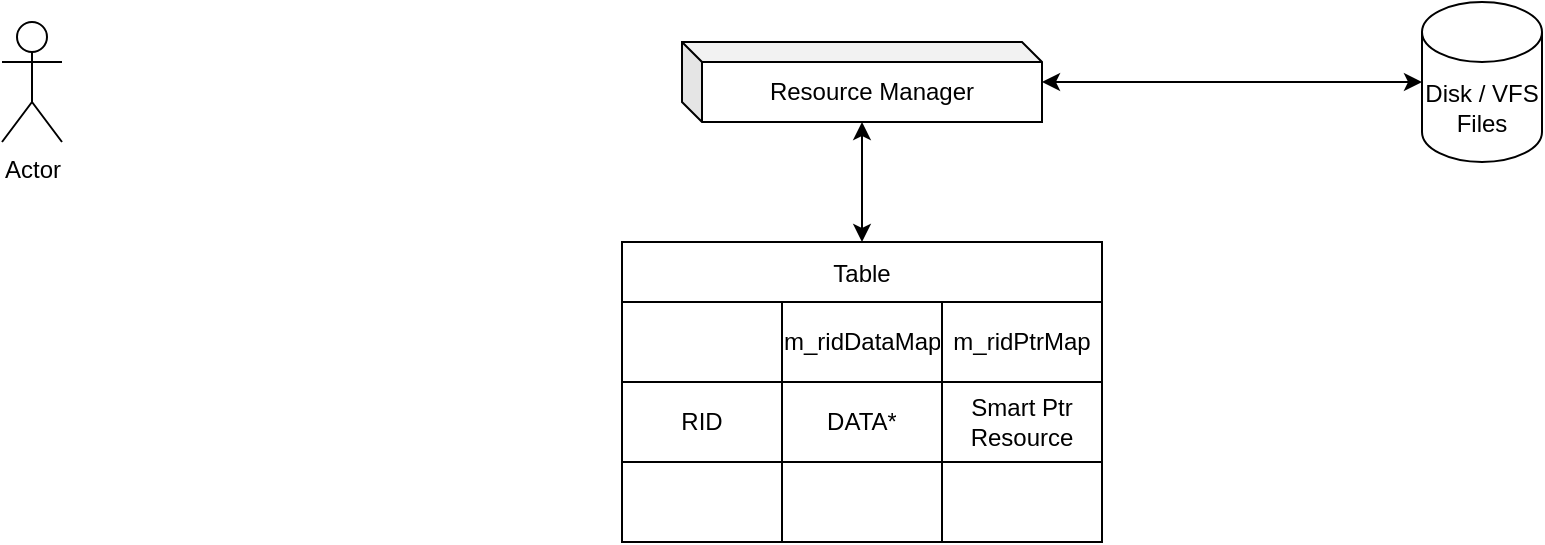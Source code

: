 <mxfile version="22.1.2" type="device">
  <diagram name="Page-1" id="W4Mv7R9SDFY3MhowHSOM">
    <mxGraphModel dx="978" dy="599" grid="1" gridSize="10" guides="1" tooltips="1" connect="1" arrows="1" fold="1" page="1" pageScale="1" pageWidth="1920" pageHeight="1200" math="0" shadow="0">
      <root>
        <mxCell id="0" />
        <mxCell id="1" parent="0" />
        <mxCell id="PLOZ4GM9w1hPte2MOt93-1" value="Resource Manager" style="shape=cube;whiteSpace=wrap;html=1;boundedLbl=1;backgroundOutline=1;darkOpacity=0.05;darkOpacity2=0.1;size=10;" vertex="1" parent="1">
          <mxGeometry x="970" y="530" width="180" height="40" as="geometry" />
        </mxCell>
        <mxCell id="PLOZ4GM9w1hPte2MOt93-3" value="Table" style="shape=table;startSize=30;container=1;collapsible=0;childLayout=tableLayout;strokeColor=default;fontSize=12;" vertex="1" parent="1">
          <mxGeometry x="940" y="630" width="240" height="150" as="geometry" />
        </mxCell>
        <mxCell id="PLOZ4GM9w1hPte2MOt93-8" value="" style="shape=tableRow;horizontal=0;startSize=0;swimlaneHead=0;swimlaneBody=0;strokeColor=inherit;top=0;left=0;bottom=0;right=0;collapsible=0;dropTarget=0;fillColor=none;points=[[0,0.5],[1,0.5]];portConstraint=eastwest;fontSize=16;" vertex="1" parent="PLOZ4GM9w1hPte2MOt93-3">
          <mxGeometry y="30" width="240" height="40" as="geometry" />
        </mxCell>
        <mxCell id="PLOZ4GM9w1hPte2MOt93-9" value="" style="shape=partialRectangle;html=1;whiteSpace=wrap;connectable=0;strokeColor=inherit;overflow=hidden;fillColor=none;top=0;left=0;bottom=0;right=0;pointerEvents=1;fontSize=12;" vertex="1" parent="PLOZ4GM9w1hPte2MOt93-8">
          <mxGeometry width="80" height="40" as="geometry">
            <mxRectangle width="80" height="40" as="alternateBounds" />
          </mxGeometry>
        </mxCell>
        <mxCell id="PLOZ4GM9w1hPte2MOt93-10" value="m_ridDataMap" style="shape=partialRectangle;html=1;whiteSpace=wrap;connectable=0;strokeColor=inherit;overflow=hidden;fillColor=none;top=0;left=0;bottom=0;right=0;pointerEvents=1;fontSize=12;" vertex="1" parent="PLOZ4GM9w1hPte2MOt93-8">
          <mxGeometry x="80" width="80" height="40" as="geometry">
            <mxRectangle width="80" height="40" as="alternateBounds" />
          </mxGeometry>
        </mxCell>
        <mxCell id="PLOZ4GM9w1hPte2MOt93-11" value="m_ridPtrMap" style="shape=partialRectangle;html=1;whiteSpace=wrap;connectable=0;strokeColor=inherit;overflow=hidden;fillColor=none;top=0;left=0;bottom=0;right=0;pointerEvents=1;fontSize=12;" vertex="1" parent="PLOZ4GM9w1hPte2MOt93-8">
          <mxGeometry x="160" width="80" height="40" as="geometry">
            <mxRectangle width="80" height="40" as="alternateBounds" />
          </mxGeometry>
        </mxCell>
        <mxCell id="PLOZ4GM9w1hPte2MOt93-4" value="" style="shape=tableRow;horizontal=0;startSize=0;swimlaneHead=0;swimlaneBody=0;strokeColor=inherit;top=0;left=0;bottom=0;right=0;collapsible=0;dropTarget=0;fillColor=none;points=[[0,0.5],[1,0.5]];portConstraint=eastwest;fontSize=16;" vertex="1" parent="PLOZ4GM9w1hPte2MOt93-3">
          <mxGeometry y="70" width="240" height="40" as="geometry" />
        </mxCell>
        <mxCell id="PLOZ4GM9w1hPte2MOt93-5" value="RID" style="shape=partialRectangle;html=1;whiteSpace=wrap;connectable=0;strokeColor=inherit;overflow=hidden;fillColor=none;top=0;left=0;bottom=0;right=0;pointerEvents=1;fontSize=12;" vertex="1" parent="PLOZ4GM9w1hPte2MOt93-4">
          <mxGeometry width="80" height="40" as="geometry">
            <mxRectangle width="80" height="40" as="alternateBounds" />
          </mxGeometry>
        </mxCell>
        <mxCell id="PLOZ4GM9w1hPte2MOt93-6" value="DATA*" style="shape=partialRectangle;html=1;whiteSpace=wrap;connectable=0;strokeColor=inherit;overflow=hidden;fillColor=none;top=0;left=0;bottom=0;right=0;pointerEvents=1;fontSize=12;" vertex="1" parent="PLOZ4GM9w1hPte2MOt93-4">
          <mxGeometry x="80" width="80" height="40" as="geometry">
            <mxRectangle width="80" height="40" as="alternateBounds" />
          </mxGeometry>
        </mxCell>
        <mxCell id="PLOZ4GM9w1hPte2MOt93-7" value="Smart Ptr Resource" style="shape=partialRectangle;html=1;whiteSpace=wrap;connectable=0;strokeColor=inherit;overflow=hidden;fillColor=none;top=0;left=0;bottom=0;right=0;pointerEvents=1;fontSize=12;" vertex="1" parent="PLOZ4GM9w1hPte2MOt93-4">
          <mxGeometry x="160" width="80" height="40" as="geometry">
            <mxRectangle width="80" height="40" as="alternateBounds" />
          </mxGeometry>
        </mxCell>
        <mxCell id="PLOZ4GM9w1hPte2MOt93-12" value="" style="shape=tableRow;horizontal=0;startSize=0;swimlaneHead=0;swimlaneBody=0;strokeColor=inherit;top=0;left=0;bottom=0;right=0;collapsible=0;dropTarget=0;fillColor=none;points=[[0,0.5],[1,0.5]];portConstraint=eastwest;fontSize=16;" vertex="1" parent="PLOZ4GM9w1hPte2MOt93-3">
          <mxGeometry y="110" width="240" height="40" as="geometry" />
        </mxCell>
        <mxCell id="PLOZ4GM9w1hPte2MOt93-13" value="" style="shape=partialRectangle;html=1;whiteSpace=wrap;connectable=0;strokeColor=inherit;overflow=hidden;fillColor=none;top=0;left=0;bottom=0;right=0;pointerEvents=1;fontSize=12;" vertex="1" parent="PLOZ4GM9w1hPte2MOt93-12">
          <mxGeometry width="80" height="40" as="geometry">
            <mxRectangle width="80" height="40" as="alternateBounds" />
          </mxGeometry>
        </mxCell>
        <mxCell id="PLOZ4GM9w1hPte2MOt93-14" value="" style="shape=partialRectangle;html=1;whiteSpace=wrap;connectable=0;strokeColor=inherit;overflow=hidden;fillColor=none;top=0;left=0;bottom=0;right=0;pointerEvents=1;fontSize=12;" vertex="1" parent="PLOZ4GM9w1hPte2MOt93-12">
          <mxGeometry x="80" width="80" height="40" as="geometry">
            <mxRectangle width="80" height="40" as="alternateBounds" />
          </mxGeometry>
        </mxCell>
        <mxCell id="PLOZ4GM9w1hPte2MOt93-15" value="" style="shape=partialRectangle;html=1;whiteSpace=wrap;connectable=0;strokeColor=inherit;overflow=hidden;fillColor=none;top=0;left=0;bottom=0;right=0;pointerEvents=1;fontSize=12;" vertex="1" parent="PLOZ4GM9w1hPte2MOt93-12">
          <mxGeometry x="160" width="80" height="40" as="geometry">
            <mxRectangle width="80" height="40" as="alternateBounds" />
          </mxGeometry>
        </mxCell>
        <mxCell id="PLOZ4GM9w1hPte2MOt93-16" value="Disk / VFS Files" style="shape=cylinder3;whiteSpace=wrap;html=1;boundedLbl=1;backgroundOutline=1;size=15;" vertex="1" parent="1">
          <mxGeometry x="1340" y="510" width="60" height="80" as="geometry" />
        </mxCell>
        <mxCell id="PLOZ4GM9w1hPte2MOt93-18" value="" style="endArrow=classic;startArrow=classic;html=1;rounded=0;exitX=0;exitY=0.5;exitDx=0;exitDy=0;exitPerimeter=0;" edge="1" parent="1" source="PLOZ4GM9w1hPte2MOt93-16" target="PLOZ4GM9w1hPte2MOt93-1">
          <mxGeometry width="50" height="50" relative="1" as="geometry">
            <mxPoint x="970" y="570" as="sourcePoint" />
            <mxPoint x="1020" y="520" as="targetPoint" />
          </mxGeometry>
        </mxCell>
        <mxCell id="PLOZ4GM9w1hPte2MOt93-19" value="" style="endArrow=classic;startArrow=classic;html=1;rounded=0;exitX=0.5;exitY=0;exitDx=0;exitDy=0;" edge="1" parent="1" source="PLOZ4GM9w1hPte2MOt93-3" target="PLOZ4GM9w1hPte2MOt93-1">
          <mxGeometry width="50" height="50" relative="1" as="geometry">
            <mxPoint x="1110" y="610" as="sourcePoint" />
            <mxPoint x="1060" y="572" as="targetPoint" />
          </mxGeometry>
        </mxCell>
        <mxCell id="PLOZ4GM9w1hPte2MOt93-21" value="Actor" style="shape=umlActor;verticalLabelPosition=bottom;verticalAlign=top;html=1;outlineConnect=0;" vertex="1" parent="1">
          <mxGeometry x="630" y="520" width="30" height="60" as="geometry" />
        </mxCell>
      </root>
    </mxGraphModel>
  </diagram>
</mxfile>
